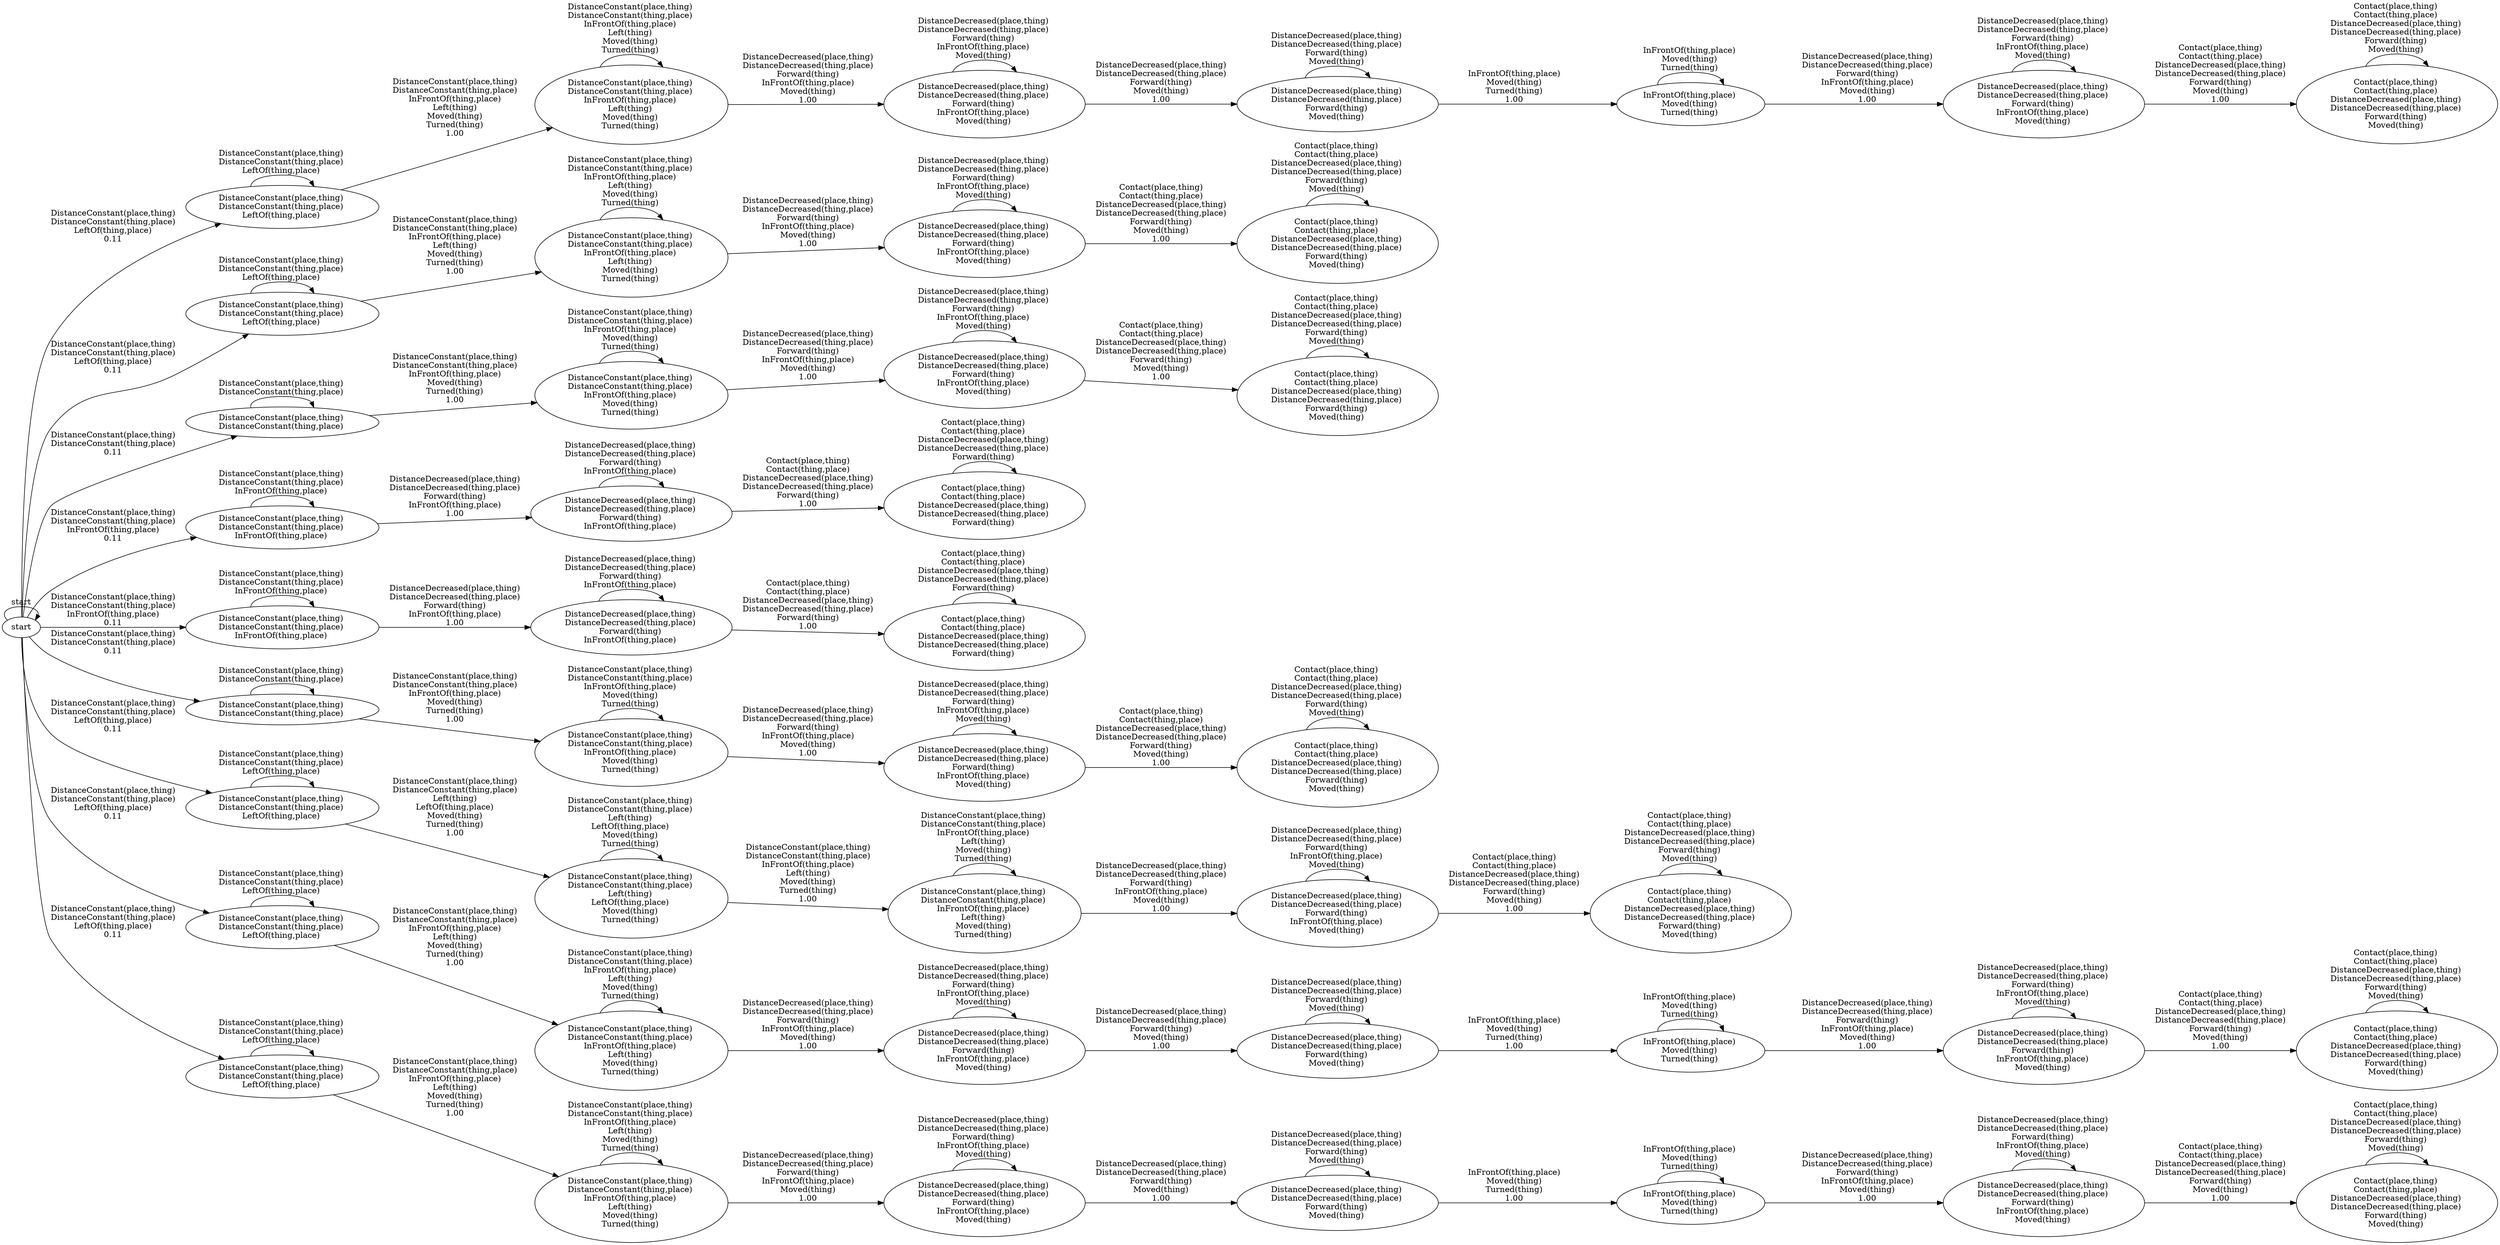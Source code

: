 digraph G { 
	graph [ rankdir=LR ]; 
	"129" [fontcolor="black",label="DistanceConstant(place,thing) \nDistanceConstant(thing,place) \nLeftOf(thing,place) \n"];
	"129" -> "129" [label="DistanceConstant(place,thing) \nDistanceConstant(thing,place) \nLeftOf(thing,place) \n"];
	"129" -> "130" [label="DistanceConstant(place,thing)\nDistanceConstant(thing,place)\nInFrontOf(thing,place)\nLeft(thing)\nMoved(thing)\nTurned(thing)\n1.00"] ;
	"104" [fontcolor="black",label="Contact(place,thing) \nContact(thing,place) \nDistanceDecreased(place,thing) \nDistanceDecreased(thing,place) \nForward(thing) \n"];
	"104" -> "104" [label="Contact(place,thing) \nContact(thing,place) \nDistanceDecreased(place,thing) \nDistanceDecreased(thing,place) \nForward(thing) \n"];
	"141" [fontcolor="black",label="DistanceDecreased(place,thing) \nDistanceDecreased(thing,place) \nForward(thing) \nInFrontOf(thing,place) \nMoved(thing) \n"];
	"141" -> "141" [label="DistanceDecreased(place,thing) \nDistanceDecreased(thing,place) \nForward(thing) \nInFrontOf(thing,place) \nMoved(thing) \n"];
	"141" -> "142" [label="DistanceDecreased(place,thing)\nDistanceDecreased(thing,place)\nForward(thing)\nMoved(thing)\n1.00"] ;
	"124" [fontcolor="black",label="DistanceDecreased(place,thing) \nDistanceDecreased(thing,place) \nForward(thing) \nInFrontOf(thing,place) \nMoved(thing) \n"];
	"124" -> "124" [label="DistanceDecreased(place,thing) \nDistanceDecreased(thing,place) \nForward(thing) \nInFrontOf(thing,place) \nMoved(thing) \n"];
	"124" -> "125" [label="DistanceDecreased(place,thing)\nDistanceDecreased(thing,place)\nForward(thing)\nMoved(thing)\n1.00"] ;
	"110" [fontcolor="black",label="DistanceConstant(place,thing) \nDistanceConstant(thing,place) \nLeftOf(thing,place) \n"];
	"110" -> "110" [label="DistanceConstant(place,thing) \nDistanceConstant(thing,place) \nLeftOf(thing,place) \n"];
	"110" -> "111" [label="DistanceConstant(place,thing)\nDistanceConstant(thing,place)\nInFrontOf(thing,place)\nLeft(thing)\nMoved(thing)\nTurned(thing)\n1.00"] ;
	"121" [fontcolor="black",label="Contact(place,thing) \nContact(thing,place) \nDistanceDecreased(place,thing) \nDistanceDecreased(thing,place) \nForward(thing) \nMoved(thing) \n"];
	"121" -> "121" [label="Contact(place,thing) \nContact(thing,place) \nDistanceDecreased(place,thing) \nDistanceDecreased(thing,place) \nForward(thing) \nMoved(thing) \n"];
	"109" [fontcolor="black",label="Contact(place,thing) \nContact(thing,place) \nDistanceDecreased(place,thing) \nDistanceDecreased(thing,place) \nForward(thing) \nMoved(thing) \n"];
	"109" -> "109" [label="Contact(place,thing) \nContact(thing,place) \nDistanceDecreased(place,thing) \nDistanceDecreased(thing,place) \nForward(thing) \nMoved(thing) \n"];
	"130" [fontcolor="black",label="DistanceConstant(place,thing) \nDistanceConstant(thing,place) \nInFrontOf(thing,place) \nLeft(thing) \nMoved(thing) \nTurned(thing) \n"];
	"130" -> "130" [label="DistanceConstant(place,thing) \nDistanceConstant(thing,place) \nInFrontOf(thing,place) \nLeft(thing) \nMoved(thing) \nTurned(thing) \n"];
	"130" -> "131" [label="DistanceDecreased(place,thing)\nDistanceDecreased(thing,place)\nForward(thing)\nInFrontOf(thing,place)\nMoved(thing)\n1.00"] ;
	"117" [fontcolor="black",label="Contact(place,thing) \nContact(thing,place) \nDistanceDecreased(place,thing) \nDistanceDecreased(thing,place) \nForward(thing) \nMoved(thing) \n"];
	"117" -> "117" [label="Contact(place,thing) \nContact(thing,place) \nDistanceDecreased(place,thing) \nDistanceDecreased(thing,place) \nForward(thing) \nMoved(thing) \n"];
	"140" [fontcolor="black",label="DistanceConstant(place,thing) \nDistanceConstant(thing,place) \nInFrontOf(thing,place) \nLeft(thing) \nMoved(thing) \nTurned(thing) \n"];
	"140" -> "140" [label="DistanceConstant(place,thing) \nDistanceConstant(thing,place) \nInFrontOf(thing,place) \nLeft(thing) \nMoved(thing) \nTurned(thing) \n"];
	"140" -> "141" [label="DistanceDecreased(place,thing)\nDistanceDecreased(thing,place)\nForward(thing)\nInFrontOf(thing,place)\nMoved(thing)\n1.00"] ;
	"107" [fontcolor="black",label="DistanceConstant(place,thing) \nDistanceConstant(thing,place) \nInFrontOf(thing,place) \nLeft(thing) \nMoved(thing) \nTurned(thing) \n"];
	"107" -> "107" [label="DistanceConstant(place,thing) \nDistanceConstant(thing,place) \nInFrontOf(thing,place) \nLeft(thing) \nMoved(thing) \nTurned(thing) \n"];
	"107" -> "108" [label="DistanceDecreased(place,thing)\nDistanceDecreased(thing,place)\nForward(thing)\nInFrontOf(thing,place)\nMoved(thing)\n1.00"] ;
	"114" [fontcolor="black",label="DistanceConstant(place,thing) \nDistanceConstant(thing,place) \n"];
	"114" -> "114" [label="DistanceConstant(place,thing) \nDistanceConstant(thing,place) \n"];
	"114" -> "115" [label="DistanceConstant(place,thing)\nDistanceConstant(thing,place)\nInFrontOf(thing,place)\nMoved(thing)\nTurned(thing)\n1.00"] ;
	"111" [fontcolor="black",label="DistanceConstant(place,thing) \nDistanceConstant(thing,place) \nInFrontOf(thing,place) \nLeft(thing) \nMoved(thing) \nTurned(thing) \n"];
	"111" -> "111" [label="DistanceConstant(place,thing) \nDistanceConstant(thing,place) \nInFrontOf(thing,place) \nLeft(thing) \nMoved(thing) \nTurned(thing) \n"];
	"111" -> "112" [label="DistanceDecreased(place,thing)\nDistanceDecreased(thing,place)\nForward(thing)\nInFrontOf(thing,place)\nMoved(thing)\n1.00"] ;
	"144" [fontcolor="black",label="DistanceDecreased(place,thing) \nDistanceDecreased(thing,place) \nForward(thing) \nInFrontOf(thing,place) \nMoved(thing) \n"];
	"144" -> "144" [label="DistanceDecreased(place,thing) \nDistanceDecreased(thing,place) \nForward(thing) \nInFrontOf(thing,place) \nMoved(thing) \n"];
	"144" -> "145" [label="Contact(place,thing)\nContact(thing,place)\nDistanceDecreased(place,thing)\nDistanceDecreased(thing,place)\nForward(thing)\nMoved(thing)\n1.00"] ;
	"143" [fontcolor="black",label="InFrontOf(thing,place) \nMoved(thing) \nTurned(thing) \n"];
	"143" -> "143" [label="InFrontOf(thing,place) \nMoved(thing) \nTurned(thing) \n"];
	"143" -> "144" [label="DistanceDecreased(place,thing)\nDistanceDecreased(thing,place)\nForward(thing)\nInFrontOf(thing,place)\nMoved(thing)\n1.00"] ;
	"102" [fontcolor="black",label="DistanceConstant(place,thing) \nDistanceConstant(thing,place) \nInFrontOf(thing,place) \n"];
	"102" -> "102" [label="DistanceConstant(place,thing) \nDistanceConstant(thing,place) \nInFrontOf(thing,place) \n"];
	"102" -> "103" [label="DistanceDecreased(place,thing)\nDistanceDecreased(thing,place)\nForward(thing)\nInFrontOf(thing,place)\n1.00"] ;
	"132" [fontcolor="black",label="DistanceDecreased(place,thing) \nDistanceDecreased(thing,place) \nForward(thing) \nMoved(thing) \n"];
	"132" -> "132" [label="DistanceDecreased(place,thing) \nDistanceDecreased(thing,place) \nForward(thing) \nMoved(thing) \n"];
	"132" -> "133" [label="InFrontOf(thing,place)\nMoved(thing)\nTurned(thing)\n1.00"] ;
	"136" [fontcolor="black",label="DistanceConstant(place,thing) \nDistanceConstant(thing,place) \nInFrontOf(thing,place) \n"];
	"136" -> "136" [label="DistanceConstant(place,thing) \nDistanceConstant(thing,place) \nInFrontOf(thing,place) \n"];
	"136" -> "137" [label="DistanceDecreased(place,thing)\nDistanceDecreased(thing,place)\nForward(thing)\nInFrontOf(thing,place)\n1.00"] ;
	"120" [fontcolor="black",label="DistanceDecreased(place,thing) \nDistanceDecreased(thing,place) \nForward(thing) \nInFrontOf(thing,place) \nMoved(thing) \n"];
	"120" -> "120" [label="DistanceDecreased(place,thing) \nDistanceDecreased(thing,place) \nForward(thing) \nInFrontOf(thing,place) \nMoved(thing) \n"];
	"120" -> "121" [label="Contact(place,thing)\nContact(thing,place)\nDistanceDecreased(place,thing)\nDistanceDecreased(thing,place)\nForward(thing)\nMoved(thing)\n1.00"] ;
	"142" [fontcolor="black",label="DistanceDecreased(place,thing) \nDistanceDecreased(thing,place) \nForward(thing) \nMoved(thing) \n"];
	"142" -> "142" [label="DistanceDecreased(place,thing) \nDistanceDecreased(thing,place) \nForward(thing) \nMoved(thing) \n"];
	"142" -> "143" [label="InFrontOf(thing,place)\nMoved(thing)\nTurned(thing)\n1.00"] ;
	"137" [fontcolor="black",label="DistanceDecreased(place,thing) \nDistanceDecreased(thing,place) \nForward(thing) \nInFrontOf(thing,place) \n"];
	"137" -> "137" [label="DistanceDecreased(place,thing) \nDistanceDecreased(thing,place) \nForward(thing) \nInFrontOf(thing,place) \n"];
	"137" -> "138" [label="Contact(place,thing)\nContact(thing,place)\nDistanceDecreased(place,thing)\nDistanceDecreased(thing,place)\nForward(thing)\n1.00"] ;
	"128" [fontcolor="black",label="Contact(place,thing) \nContact(thing,place) \nDistanceDecreased(place,thing) \nDistanceDecreased(thing,place) \nForward(thing) \nMoved(thing) \n"];
	"128" -> "128" [label="Contact(place,thing) \nContact(thing,place) \nDistanceDecreased(place,thing) \nDistanceDecreased(thing,place) \nForward(thing) \nMoved(thing) \n"];
	"133" [fontcolor="black",label="InFrontOf(thing,place) \nMoved(thing) \nTurned(thing) \n"];
	"133" -> "133" [label="InFrontOf(thing,place) \nMoved(thing) \nTurned(thing) \n"];
	"133" -> "134" [label="DistanceDecreased(place,thing)\nDistanceDecreased(thing,place)\nForward(thing)\nInFrontOf(thing,place)\nMoved(thing)\n1.00"] ;
	"115" [fontcolor="black",label="DistanceConstant(place,thing) \nDistanceConstant(thing,place) \nInFrontOf(thing,place) \nMoved(thing) \nTurned(thing) \n"];
	"115" -> "115" [label="DistanceConstant(place,thing) \nDistanceConstant(thing,place) \nInFrontOf(thing,place) \nMoved(thing) \nTurned(thing) \n"];
	"115" -> "116" [label="DistanceDecreased(place,thing)\nDistanceDecreased(thing,place)\nForward(thing)\nInFrontOf(thing,place)\nMoved(thing)\n1.00"] ;
	"101" [fontcolor="black",label="start"];
	"101" -> "101" [label="start"];
	"101" -> "129" [label="DistanceConstant(place,thing)\nDistanceConstant(thing,place)\nLeftOf(thing,place)\n0.11"] ;
	"101" -> "136" [label="DistanceConstant(place,thing)\nDistanceConstant(thing,place)\nInFrontOf(thing,place)\n0.11"] ;
	"101" -> "118" [label="DistanceConstant(place,thing)\nDistanceConstant(thing,place)\n0.11"] ;
	"101" -> "105" [label="DistanceConstant(place,thing)\nDistanceConstant(thing,place)\nLeftOf(thing,place)\n0.11"] ;
	"101" -> "110" [label="DistanceConstant(place,thing)\nDistanceConstant(thing,place)\nLeftOf(thing,place)\n0.11"] ;
	"101" -> "139" [label="DistanceConstant(place,thing)\nDistanceConstant(thing,place)\nLeftOf(thing,place)\n0.11"] ;
	"101" -> "122" [label="DistanceConstant(place,thing)\nDistanceConstant(thing,place)\nLeftOf(thing,place)\n0.11"] ;
	"101" -> "114" [label="DistanceConstant(place,thing)\nDistanceConstant(thing,place)\n0.11"] ;
	"101" -> "102" [label="DistanceConstant(place,thing)\nDistanceConstant(thing,place)\nInFrontOf(thing,place)\n0.11"] ;
	"125" [fontcolor="black",label="DistanceDecreased(place,thing) \nDistanceDecreased(thing,place) \nForward(thing) \nMoved(thing) \n"];
	"125" -> "125" [label="DistanceDecreased(place,thing) \nDistanceDecreased(thing,place) \nForward(thing) \nMoved(thing) \n"];
	"125" -> "126" [label="InFrontOf(thing,place)\nMoved(thing)\nTurned(thing)\n1.00"] ;
	"138" [fontcolor="black",label="Contact(place,thing) \nContact(thing,place) \nDistanceDecreased(place,thing) \nDistanceDecreased(thing,place) \nForward(thing) \n"];
	"138" -> "138" [label="Contact(place,thing) \nContact(thing,place) \nDistanceDecreased(place,thing) \nDistanceDecreased(thing,place) \nForward(thing) \n"];
	"126" [fontcolor="black",label="InFrontOf(thing,place) \nMoved(thing) \nTurned(thing) \n"];
	"126" -> "126" [label="InFrontOf(thing,place) \nMoved(thing) \nTurned(thing) \n"];
	"126" -> "127" [label="DistanceDecreased(place,thing)\nDistanceDecreased(thing,place)\nForward(thing)\nInFrontOf(thing,place)\nMoved(thing)\n1.00"] ;
	"103" [fontcolor="black",label="DistanceDecreased(place,thing) \nDistanceDecreased(thing,place) \nForward(thing) \nInFrontOf(thing,place) \n"];
	"103" -> "103" [label="DistanceDecreased(place,thing) \nDistanceDecreased(thing,place) \nForward(thing) \nInFrontOf(thing,place) \n"];
	"103" -> "104" [label="Contact(place,thing)\nContact(thing,place)\nDistanceDecreased(place,thing)\nDistanceDecreased(thing,place)\nForward(thing)\n1.00"] ;
	"135" [fontcolor="black",label="Contact(place,thing) \nContact(thing,place) \nDistanceDecreased(place,thing) \nDistanceDecreased(thing,place) \nForward(thing) \nMoved(thing) \n"];
	"135" -> "135" [label="Contact(place,thing) \nContact(thing,place) \nDistanceDecreased(place,thing) \nDistanceDecreased(thing,place) \nForward(thing) \nMoved(thing) \n"];
	"145" [fontcolor="black",label="Contact(place,thing) \nContact(thing,place) \nDistanceDecreased(place,thing) \nDistanceDecreased(thing,place) \nForward(thing) \nMoved(thing) \n"];
	"145" -> "145" [label="Contact(place,thing) \nContact(thing,place) \nDistanceDecreased(place,thing) \nDistanceDecreased(thing,place) \nForward(thing) \nMoved(thing) \n"];
	"108" [fontcolor="black",label="DistanceDecreased(place,thing) \nDistanceDecreased(thing,place) \nForward(thing) \nInFrontOf(thing,place) \nMoved(thing) \n"];
	"108" -> "108" [label="DistanceDecreased(place,thing) \nDistanceDecreased(thing,place) \nForward(thing) \nInFrontOf(thing,place) \nMoved(thing) \n"];
	"108" -> "109" [label="Contact(place,thing)\nContact(thing,place)\nDistanceDecreased(place,thing)\nDistanceDecreased(thing,place)\nForward(thing)\nMoved(thing)\n1.00"] ;
	"122" [fontcolor="black",label="DistanceConstant(place,thing) \nDistanceConstant(thing,place) \nLeftOf(thing,place) \n"];
	"122" -> "122" [label="DistanceConstant(place,thing) \nDistanceConstant(thing,place) \nLeftOf(thing,place) \n"];
	"122" -> "123" [label="DistanceConstant(place,thing)\nDistanceConstant(thing,place)\nInFrontOf(thing,place)\nLeft(thing)\nMoved(thing)\nTurned(thing)\n1.00"] ;
	"113" [fontcolor="black",label="Contact(place,thing) \nContact(thing,place) \nDistanceDecreased(place,thing) \nDistanceDecreased(thing,place) \nForward(thing) \nMoved(thing) \n"];
	"113" -> "113" [label="Contact(place,thing) \nContact(thing,place) \nDistanceDecreased(place,thing) \nDistanceDecreased(thing,place) \nForward(thing) \nMoved(thing) \n"];
	"131" [fontcolor="black",label="DistanceDecreased(place,thing) \nDistanceDecreased(thing,place) \nForward(thing) \nInFrontOf(thing,place) \nMoved(thing) \n"];
	"131" -> "131" [label="DistanceDecreased(place,thing) \nDistanceDecreased(thing,place) \nForward(thing) \nInFrontOf(thing,place) \nMoved(thing) \n"];
	"131" -> "132" [label="DistanceDecreased(place,thing)\nDistanceDecreased(thing,place)\nForward(thing)\nMoved(thing)\n1.00"] ;
	"134" [fontcolor="black",label="DistanceDecreased(place,thing) \nDistanceDecreased(thing,place) \nForward(thing) \nInFrontOf(thing,place) \nMoved(thing) \n"];
	"134" -> "134" [label="DistanceDecreased(place,thing) \nDistanceDecreased(thing,place) \nForward(thing) \nInFrontOf(thing,place) \nMoved(thing) \n"];
	"134" -> "135" [label="Contact(place,thing)\nContact(thing,place)\nDistanceDecreased(place,thing)\nDistanceDecreased(thing,place)\nForward(thing)\nMoved(thing)\n1.00"] ;
	"105" [fontcolor="black",label="DistanceConstant(place,thing) \nDistanceConstant(thing,place) \nLeftOf(thing,place) \n"];
	"105" -> "105" [label="DistanceConstant(place,thing) \nDistanceConstant(thing,place) \nLeftOf(thing,place) \n"];
	"105" -> "106" [label="DistanceConstant(place,thing)\nDistanceConstant(thing,place)\nLeft(thing)\nLeftOf(thing,place)\nMoved(thing)\nTurned(thing)\n1.00"] ;
	"118" [fontcolor="black",label="DistanceConstant(place,thing) \nDistanceConstant(thing,place) \n"];
	"118" -> "118" [label="DistanceConstant(place,thing) \nDistanceConstant(thing,place) \n"];
	"118" -> "119" [label="DistanceConstant(place,thing)\nDistanceConstant(thing,place)\nInFrontOf(thing,place)\nMoved(thing)\nTurned(thing)\n1.00"] ;
	"106" [fontcolor="black",label="DistanceConstant(place,thing) \nDistanceConstant(thing,place) \nLeft(thing) \nLeftOf(thing,place) \nMoved(thing) \nTurned(thing) \n"];
	"106" -> "106" [label="DistanceConstant(place,thing) \nDistanceConstant(thing,place) \nLeft(thing) \nLeftOf(thing,place) \nMoved(thing) \nTurned(thing) \n"];
	"106" -> "107" [label="DistanceConstant(place,thing)\nDistanceConstant(thing,place)\nInFrontOf(thing,place)\nLeft(thing)\nMoved(thing)\nTurned(thing)\n1.00"] ;
	"119" [fontcolor="black",label="DistanceConstant(place,thing) \nDistanceConstant(thing,place) \nInFrontOf(thing,place) \nMoved(thing) \nTurned(thing) \n"];
	"119" -> "119" [label="DistanceConstant(place,thing) \nDistanceConstant(thing,place) \nInFrontOf(thing,place) \nMoved(thing) \nTurned(thing) \n"];
	"119" -> "120" [label="DistanceDecreased(place,thing)\nDistanceDecreased(thing,place)\nForward(thing)\nInFrontOf(thing,place)\nMoved(thing)\n1.00"] ;
	"123" [fontcolor="black",label="DistanceConstant(place,thing) \nDistanceConstant(thing,place) \nInFrontOf(thing,place) \nLeft(thing) \nMoved(thing) \nTurned(thing) \n"];
	"123" -> "123" [label="DistanceConstant(place,thing) \nDistanceConstant(thing,place) \nInFrontOf(thing,place) \nLeft(thing) \nMoved(thing) \nTurned(thing) \n"];
	"123" -> "124" [label="DistanceDecreased(place,thing)\nDistanceDecreased(thing,place)\nForward(thing)\nInFrontOf(thing,place)\nMoved(thing)\n1.00"] ;
	"127" [fontcolor="black",label="DistanceDecreased(place,thing) \nDistanceDecreased(thing,place) \nForward(thing) \nInFrontOf(thing,place) \nMoved(thing) \n"];
	"127" -> "127" [label="DistanceDecreased(place,thing) \nDistanceDecreased(thing,place) \nForward(thing) \nInFrontOf(thing,place) \nMoved(thing) \n"];
	"127" -> "128" [label="Contact(place,thing)\nContact(thing,place)\nDistanceDecreased(place,thing)\nDistanceDecreased(thing,place)\nForward(thing)\nMoved(thing)\n1.00"] ;
	"112" [fontcolor="black",label="DistanceDecreased(place,thing) \nDistanceDecreased(thing,place) \nForward(thing) \nInFrontOf(thing,place) \nMoved(thing) \n"];
	"112" -> "112" [label="DistanceDecreased(place,thing) \nDistanceDecreased(thing,place) \nForward(thing) \nInFrontOf(thing,place) \nMoved(thing) \n"];
	"112" -> "113" [label="Contact(place,thing)\nContact(thing,place)\nDistanceDecreased(place,thing)\nDistanceDecreased(thing,place)\nForward(thing)\nMoved(thing)\n1.00"] ;
	"139" [fontcolor="black",label="DistanceConstant(place,thing) \nDistanceConstant(thing,place) \nLeftOf(thing,place) \n"];
	"139" -> "139" [label="DistanceConstant(place,thing) \nDistanceConstant(thing,place) \nLeftOf(thing,place) \n"];
	"139" -> "140" [label="DistanceConstant(place,thing)\nDistanceConstant(thing,place)\nInFrontOf(thing,place)\nLeft(thing)\nMoved(thing)\nTurned(thing)\n1.00"] ;
	"116" [fontcolor="black",label="DistanceDecreased(place,thing) \nDistanceDecreased(thing,place) \nForward(thing) \nInFrontOf(thing,place) \nMoved(thing) \n"];
	"116" -> "116" [label="DistanceDecreased(place,thing) \nDistanceDecreased(thing,place) \nForward(thing) \nInFrontOf(thing,place) \nMoved(thing) \n"];
	"116" -> "117" [label="Contact(place,thing)\nContact(thing,place)\nDistanceDecreased(place,thing)\nDistanceDecreased(thing,place)\nForward(thing)\nMoved(thing)\n1.00"] ;
}
